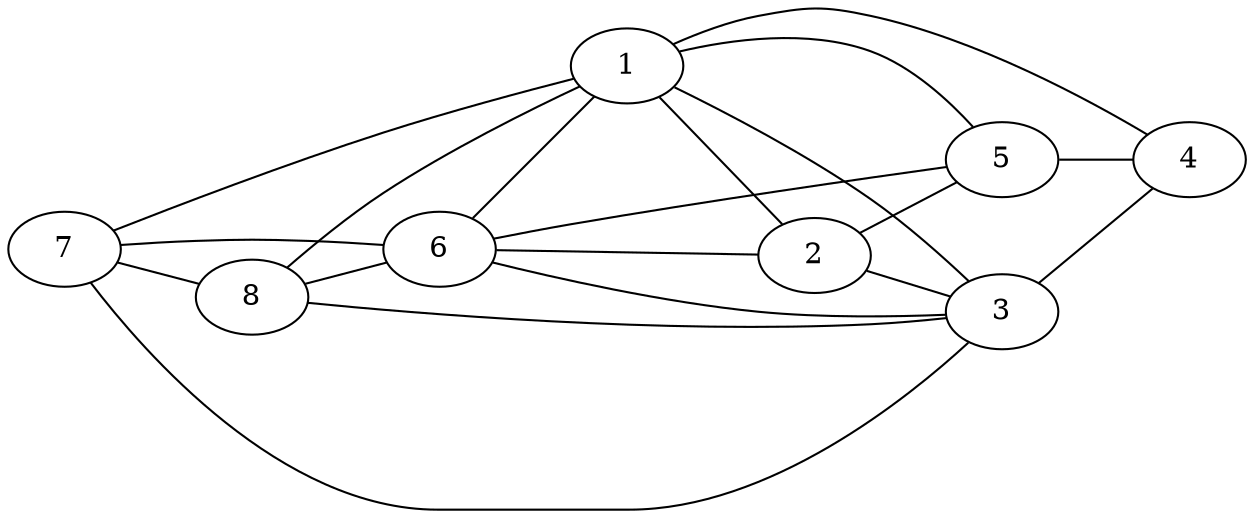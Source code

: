 digraph G {
	rankdir=LR;
	1 -> 2 [arrowhead=none]
	1 -> 3 [arrowhead=none]
	1 -> 4 [arrowhead=none]
	1 -> 5 [arrowhead=none]
	6 -> 1 [arrowhead=none]
	6 -> 2 [arrowhead=none]
	6 -> 3 [arrowhead=none]
	6 -> 5 [arrowhead=none]
	2 -> 3 [arrowhead=none]
	2 -> 5 [arrowhead=none]
	3 -> 4 [arrowhead=none]
	7 -> 6 [arrowhead=none]
	7 -> 1 [arrowhead=none]
	7 -> 3 [arrowhead=none]
	7 -> 8 [arrowhead=none]
	8 -> 6 [arrowhead=none]
	8 -> 1 [arrowhead=none]
	8 -> 3 [arrowhead=none]
	5 -> 4 [arrowhead=none]
}
